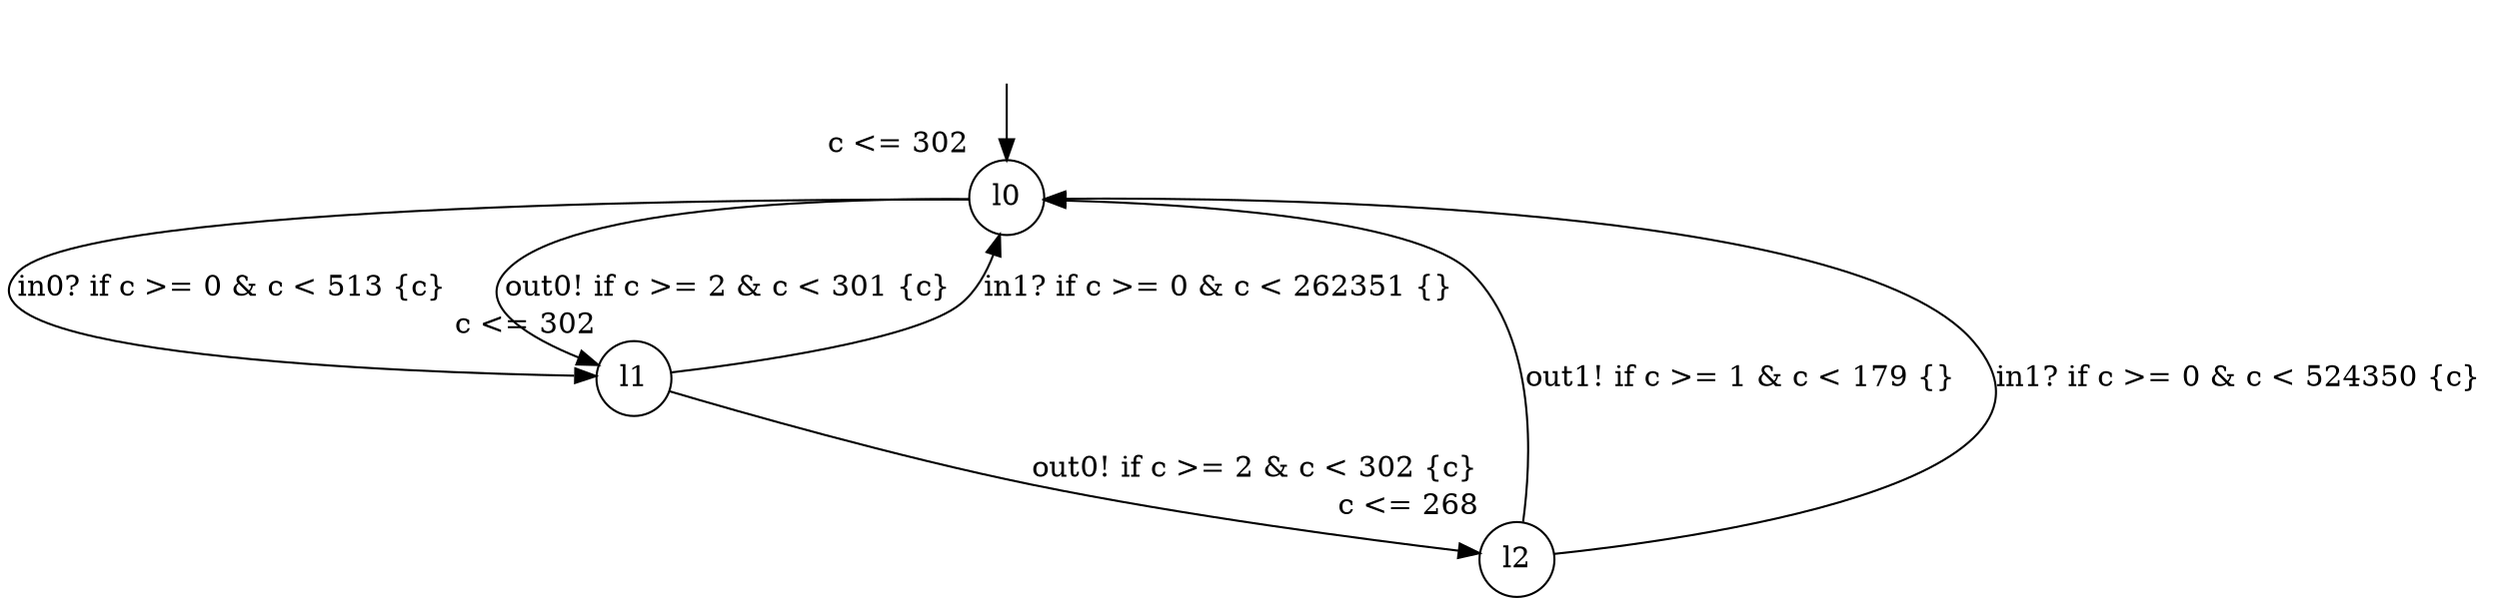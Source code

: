 digraph g {
__start0 [label="" shape="none"];
l0 [shape="circle" margin=0 label="l0", xlabel="c <= 302"];
l1 [shape="circle" margin=0 label="l1", xlabel="c <= 302"];
l2 [shape="circle" margin=0 label="l2", xlabel="c <= 268"];
l0 -> l1 [label="in0? if c >= 0 & c < 513 {c} "];
l0 -> l1 [label="out0! if c >= 2 & c < 301 {c} "];
l1 -> l0 [label="in1? if c >= 0 & c < 262351 {} "];
l1 -> l2 [label="out0! if c >= 2 & c < 302 {c} "];
l2 -> l0 [label="out1! if c >= 1 & c < 179 {} "];
l2 -> l0 [label="in1? if c >= 0 & c < 524350 {c} "];
__start0 -> l0;
}
